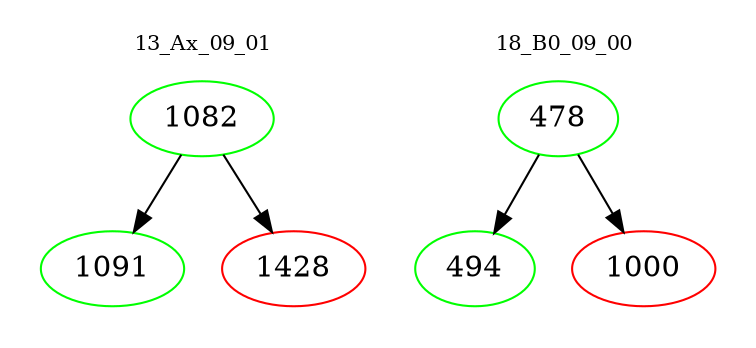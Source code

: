 digraph{
subgraph cluster_0 {
color = white
label = "13_Ax_09_01";
fontsize=10;
T0_1082 [label="1082", color="green"]
T0_1082 -> T0_1091 [color="black"]
T0_1091 [label="1091", color="green"]
T0_1082 -> T0_1428 [color="black"]
T0_1428 [label="1428", color="red"]
}
subgraph cluster_1 {
color = white
label = "18_B0_09_00";
fontsize=10;
T1_478 [label="478", color="green"]
T1_478 -> T1_494 [color="black"]
T1_494 [label="494", color="green"]
T1_478 -> T1_1000 [color="black"]
T1_1000 [label="1000", color="red"]
}
}

